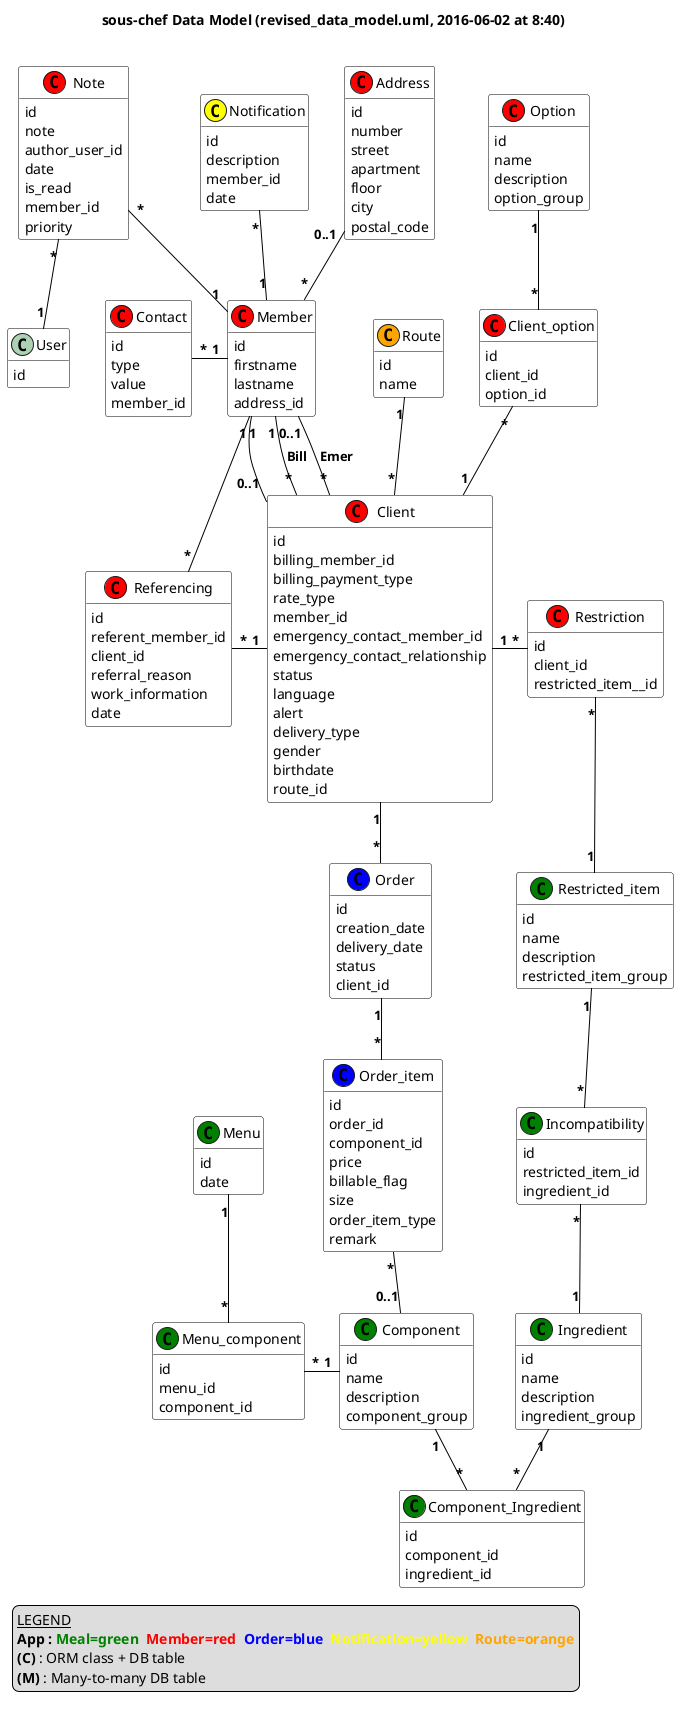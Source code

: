 'Diagram in plantuml language : see http://plantuml.com/
'To generate image : see http://www.plantuml.com/plantuml
@startuml
scale 1.0
title sous-chef Data Model (revised_data_model.uml, 2016-06-02 at 8:40)\n
hide methods
'hide fields
skinparam shadowing false
skinparam classArrowColor Black
skinparam classBorderColor Black
skinparam classBackgroundColor White
'skinparam classArrowFontColor Green
skinparam classArrowFontStyle bold

'relationships are in alphabetical order on the "many side"
'  and we place on the left the entity that :
'    is the many-to-many connecting table
'    is the child in a child-parent relationship
'and the direction is almost always -u- meaning UP

legend left
  <u>LEGEND</u>
  <b>App :<color:green> Meal=green</color> <color:red> Member=red</color> <color:blue> Order=blue</color> <color:yellow> Notification=yellow</color> <color:orange> Route=orange</color></b>
  <b>(C)</b> : ORM class + DB table
  <b>(M)</b> : Many-to-many DB table
endlegend

Incompatibility "*" -d- "1" Ingredient
Incompatibility "*" -u- "1" Restricted_item
Client "0..1" -u- "1" Member
Client "*" -u- "1" Member : Bill
Client "*" -u- "0..1" Member : Emer
Client "*" -u- "1" Route
Client_option "*" -d- "1" Client
Client_option "*" -u- "1" Option
Component_Ingredient "*" -u- "1" Ingredient
Component_Ingredient "*" -l- "1" Component
Contact "*" -r- "1" Member
Member "*" -u- "0..1" Address
Menu_component "*" -r- "1" Component
Menu_component "*" -u- "1" Menu
Note "*" -d- "1" Member
Note "*" -d- "1" User
Notification "*" -d- "1" Member
Order "*" -u- "1" Client
Order_item "*" -d- "0..1" Component
Order_item "*" -u- "1" Order
Referencing "*" -r- "1" Client
Referencing "*" -u- "1" Member
Restriction "*" -l- "1" Client
Restriction "*" -d- "1" Restricted_item

'---------------------------------------------------------------------
'classes are in Alphabetical order

class Address << (C,red) >> {
    id
    number
    street
    apartment
    floor
    city
    postal_code
}

class Client << (C,red) >> {
    id
    billing_member_id
    billing_payment_type
    rate_type
      'ex. low income, solidary, default
    member_id
    emergency_contact_member_id
    emergency_contact_relationship
      'ex. son, daughter, friend
    status
    language
    alert
    delivery_type
    gender
    birthdate
    route_id
}

class Client_option << (C,red) >> {
    id
    client_id
    option_id
}

class Component << (C,green) >> {
    id
    name
    description
    component_group
      'main dish, vegetable, seasonal, side dish
}

class Component_Ingredient << (C,green) >> {
    id
    component_id
    ingredient_id
}

class Contact << (C,red) >> {
    id
    type
    value
    member_id
}

class Incompatibility << (C,green) >> {
    id
    restricted_item_id
    ingredient_id
}

class Ingredient << (C,green) >>  {
    id
    name
    description
    ingredient_group
}

class Member << (C,red) >> {
    id
    firstname
    lastname
    address_id
}

class Menu << (C,green) >> {
    id
    date
}

class Menu_component << (C,green) >> {
    id
    menu_id
    component_id
}

class Note << (C,red) >> {
    id
    note
    author_user_id
    date
    is_read
    member_id
    priority
      'choices: normal, urgent
}

class Notification << (C,yellow) >> {
    id
    description
    member_id
    date
}

class Option << (C,red) >> {
    'Client can choose more that one per option group
    id
    name
      '(side dish) dessert, diabetic dessert, fruit salad, green salad, pudding
      '(preparation) puree all, puree side, cut meat
    description
    option_group
      'side_dish, preparation
}

class Order << (C,blue) >> {
    id
    creation_date
    delivery_date
    status
      'Ordered, Delivered, Billed, Paid
    client_id
}

class Order_item << (C,blue) >> {
    id
    order_id
    component_id
    price
    billable_flag
    size
      'regular, large
    order_item_type
      'billable meal component
      'billable delivery (ex. general store item)
      'non billable delivery (ex. invitation card to an event)
      'non billable pickup (ex. payment check)
    remark
      'ex. name of general store item to deliver
}

class Referencing << (C,red) >> {
    id
    referent_member_id
    client_id
    referral_reason
    work_information
    date
}

class Restricted_item << (C,green) >> {
    id
    name
    description
      'ex. gluten
    restricted_item_group
      'dairy, meat, vegetables
}

class Restriction << (C,red) >> {
    id
    client_id
    restricted_item__id
}

class Route << (C,orange) >> {
    id
    name
}

class User {
    id
}

@enduml
